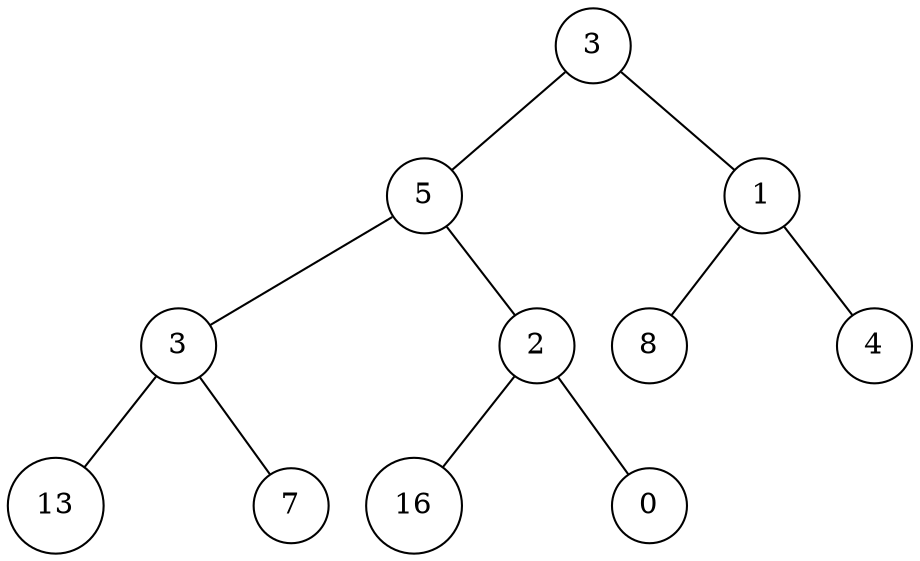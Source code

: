 graph bin_tree {
    node [shape=circle];
    // 3, 5, 1, 3, 2, 8, 4, 13, 7, 16, 0
    node1 -- node2;
    node1 -- node3;
    node2 -- node4;
    node2 -- temp1[weight=10 style="invis"];
    node2 -- node5;
    node3 -- node6;
    node3 -- temp2[weight=10 style="invis"];
    node3 -- node7;
    node4 -- node8;
    node4 -- temp3[weight=10 style="invis"];
    node4 -- node9;
    node5 -- node10;
    node5 -- temp4[weight=10 style="invis"];
    node5 -- node11;
    
    node1[label="3"];
    node2[label="5"];
    node3[label="1"];
    node4[label="3"];
    node5[label="2"];
    node6[label="8"];
    node7[label="4"];
    node8[label="13"];
    node9[label="7"];
    node10[label="16"];
    node11[label="0"];
    temp1[label=""]
    temp2[label=""]
    temp3[label=""]
    temp4[label=""]
    temp1,temp2,temp3,temp4[style="invis"]
}